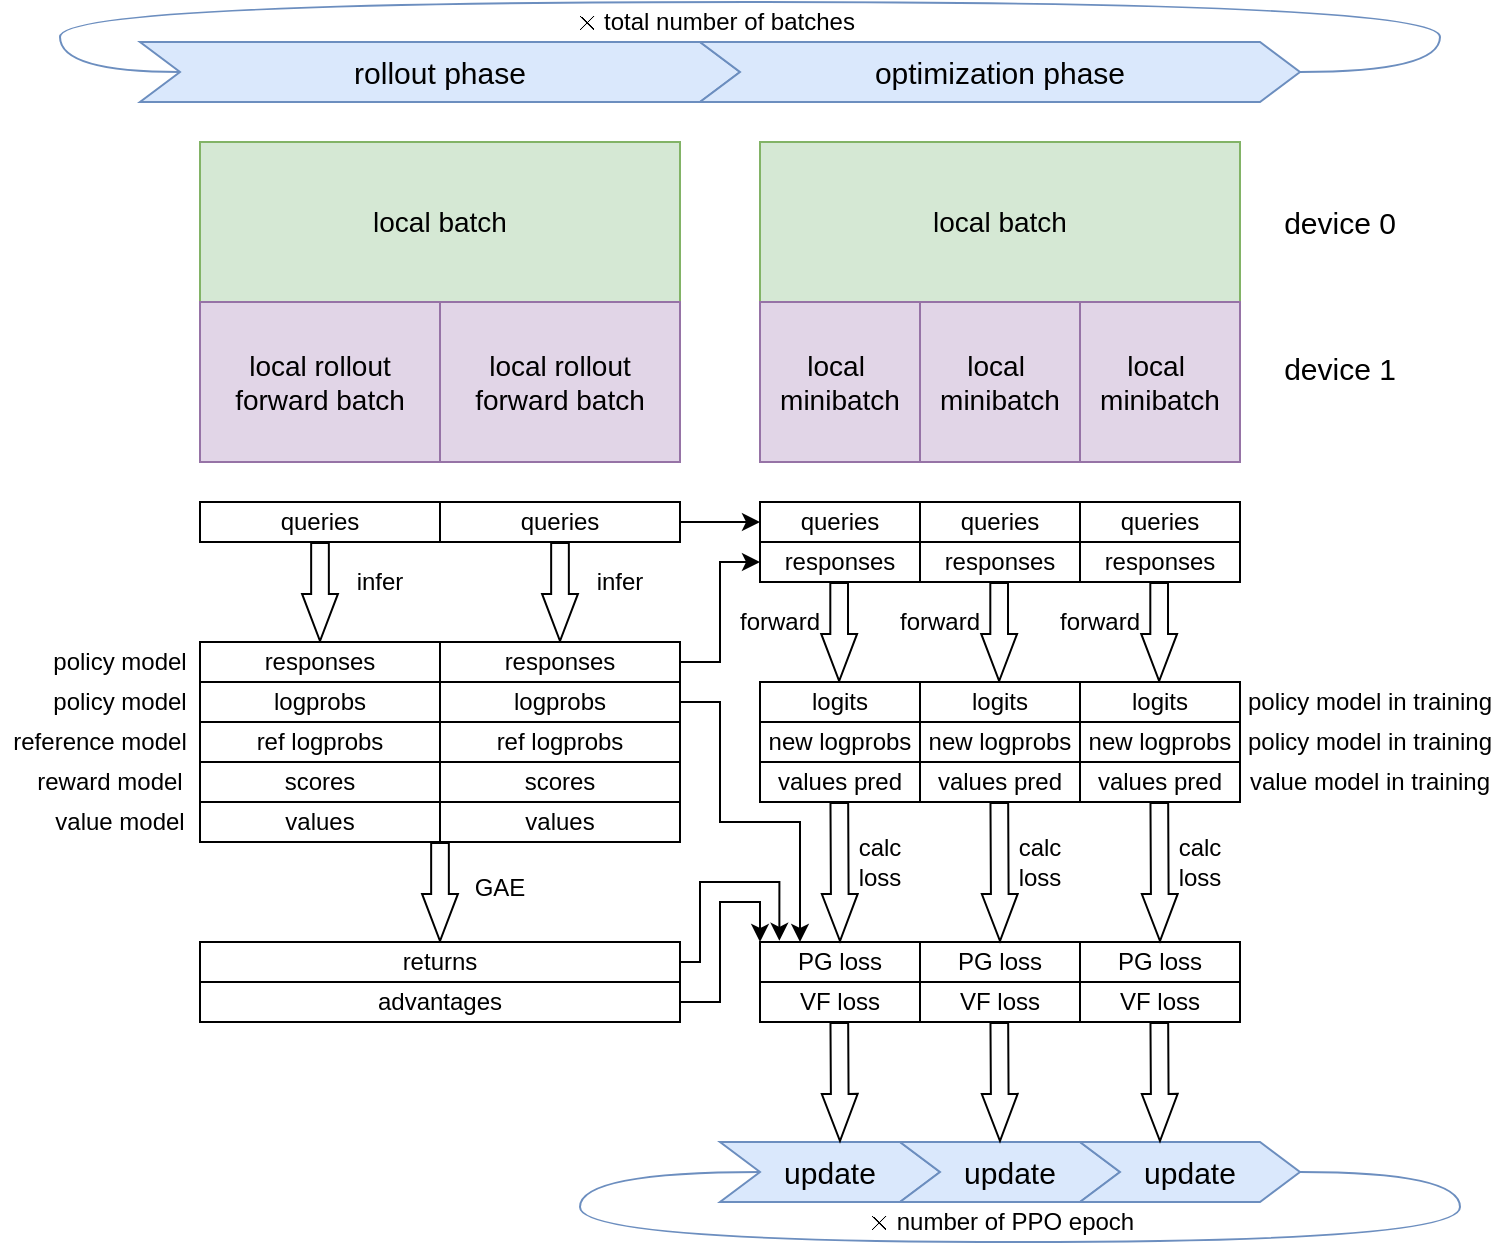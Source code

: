 <mxfile version="26.1.1">
  <diagram name="第 1 页" id="o_wTxtc2-0yIB_qB_CCE">
    <mxGraphModel dx="1936" dy="509" grid="1" gridSize="10" guides="1" tooltips="1" connect="1" arrows="1" fold="1" page="1" pageScale="1" pageWidth="1000" pageHeight="1000" math="1" shadow="0">
      <root>
        <mxCell id="0" />
        <mxCell id="1" parent="0" />
        <mxCell id="MWc_QNSN2_5JIcPaK6ld-1" value="local batch" style="rounded=0;whiteSpace=wrap;html=1;fillColor=#d5e8d4;strokeColor=#82b366;fontSize=14;" vertex="1" parent="1">
          <mxGeometry x="80" y="80" width="240" height="80" as="geometry" />
        </mxCell>
        <mxCell id="MWc_QNSN2_5JIcPaK6ld-11" value="local rollout&lt;div&gt;forward batch&lt;/div&gt;" style="rounded=0;whiteSpace=wrap;html=1;fillColor=#e1d5e7;strokeColor=#9673a6;fontSize=14;" vertex="1" parent="1">
          <mxGeometry x="80" y="160" width="120" height="80" as="geometry" />
        </mxCell>
        <mxCell id="MWc_QNSN2_5JIcPaK6ld-25" value="local rollout&lt;div&gt;forward batch&lt;/div&gt;" style="rounded=0;whiteSpace=wrap;html=1;fillColor=#e1d5e7;strokeColor=#9673a6;fontSize=14;" vertex="1" parent="1">
          <mxGeometry x="200" y="160" width="120" height="80" as="geometry" />
        </mxCell>
        <mxCell id="MWc_QNSN2_5JIcPaK6ld-26" value="queries" style="rounded=0;whiteSpace=wrap;html=1;" vertex="1" parent="1">
          <mxGeometry x="80" y="260" width="120" height="20" as="geometry" />
        </mxCell>
        <mxCell id="MWc_QNSN2_5JIcPaK6ld-27" value="" style="shape=flexArrow;endArrow=classic;html=1;rounded=0;exitX=0.5;exitY=1;exitDx=0;exitDy=0;endWidth=8.077;endSize=7.504;width=8.846;entryX=0.5;entryY=0;entryDx=0;entryDy=0;" edge="1" parent="1" source="MWc_QNSN2_5JIcPaK6ld-26" target="MWc_QNSN2_5JIcPaK6ld-28">
          <mxGeometry width="50" height="50" relative="1" as="geometry">
            <mxPoint x="150" y="320" as="sourcePoint" />
            <mxPoint x="140" y="330" as="targetPoint" />
            <Array as="points" />
          </mxGeometry>
        </mxCell>
        <mxCell id="MWc_QNSN2_5JIcPaK6ld-28" value="responses" style="rounded=0;whiteSpace=wrap;html=1;" vertex="1" parent="1">
          <mxGeometry x="80" y="330" width="120" height="20" as="geometry" />
        </mxCell>
        <mxCell id="MWc_QNSN2_5JIcPaK6ld-29" value="logprobs" style="rounded=0;whiteSpace=wrap;html=1;" vertex="1" parent="1">
          <mxGeometry x="80" y="350" width="120" height="20" as="geometry" />
        </mxCell>
        <mxCell id="MWc_QNSN2_5JIcPaK6ld-30" value="ref logprobs" style="rounded=0;whiteSpace=wrap;html=1;" vertex="1" parent="1">
          <mxGeometry x="80" y="370" width="120" height="20" as="geometry" />
        </mxCell>
        <mxCell id="MWc_QNSN2_5JIcPaK6ld-38" value="local batch" style="rounded=0;whiteSpace=wrap;html=1;fillColor=#d5e8d4;strokeColor=#82b366;fontSize=14;" vertex="1" parent="1">
          <mxGeometry x="360" y="80" width="240" height="80" as="geometry" />
        </mxCell>
        <mxCell id="MWc_QNSN2_5JIcPaK6ld-8" value="local&amp;nbsp;&lt;div&gt;minibatch&lt;/div&gt;" style="rounded=0;whiteSpace=wrap;html=1;fillColor=#e1d5e7;strokeColor=#9673a6;fontSize=14;" vertex="1" parent="1">
          <mxGeometry x="360" y="160" width="80" height="80" as="geometry" />
        </mxCell>
        <mxCell id="MWc_QNSN2_5JIcPaK6ld-9" value="local&amp;nbsp;&lt;div&gt;minibatch&lt;/div&gt;" style="rounded=0;whiteSpace=wrap;html=1;fillColor=#e1d5e7;strokeColor=#9673a6;fontSize=14;" vertex="1" parent="1">
          <mxGeometry x="440" y="160" width="80" height="80" as="geometry" />
        </mxCell>
        <mxCell id="MWc_QNSN2_5JIcPaK6ld-40" value="device 0" style="text;html=1;align=center;verticalAlign=middle;whiteSpace=wrap;rounded=0;fontSize=15;" vertex="1" parent="1">
          <mxGeometry x="600" y="107.5" width="100" height="25" as="geometry" />
        </mxCell>
        <mxCell id="MWc_QNSN2_5JIcPaK6ld-41" value="device 1" style="text;html=1;align=center;verticalAlign=middle;whiteSpace=wrap;rounded=0;fontSize=15;" vertex="1" parent="1">
          <mxGeometry x="600" y="180" width="100" height="25" as="geometry" />
        </mxCell>
        <mxCell id="MWc_QNSN2_5JIcPaK6ld-44" value="rollout phase" style="shape=step;perimeter=stepPerimeter;whiteSpace=wrap;html=1;fixedSize=1;fontSize=15;fillColor=#dae8fc;strokeColor=#6c8ebf;" vertex="1" parent="1">
          <mxGeometry x="50" y="30" width="300" height="30" as="geometry" />
        </mxCell>
        <mxCell id="MWc_QNSN2_5JIcPaK6ld-129" style="edgeStyle=orthogonalEdgeStyle;rounded=0;orthogonalLoop=1;jettySize=auto;html=1;exitX=1;exitY=0.5;exitDx=0;exitDy=0;entryX=0;entryY=0.5;entryDx=0;entryDy=0;curved=1;endArrow=none;startFill=0;fillColor=#dae8fc;strokeColor=#6c8ebf;" edge="1" parent="1" source="MWc_QNSN2_5JIcPaK6ld-45" target="MWc_QNSN2_5JIcPaK6ld-44">
          <mxGeometry relative="1" as="geometry">
            <Array as="points">
              <mxPoint x="700" y="45" />
              <mxPoint x="700" y="10" />
              <mxPoint x="10" y="10" />
              <mxPoint x="10" y="45" />
            </Array>
          </mxGeometry>
        </mxCell>
        <mxCell id="MWc_QNSN2_5JIcPaK6ld-45" value="optimization phase" style="shape=step;perimeter=stepPerimeter;whiteSpace=wrap;html=1;fixedSize=1;fontSize=15;fillColor=#dae8fc;strokeColor=#6c8ebf;" vertex="1" parent="1">
          <mxGeometry x="330" y="30" width="300" height="30" as="geometry" />
        </mxCell>
        <mxCell id="MWc_QNSN2_5JIcPaK6ld-78" style="edgeStyle=orthogonalEdgeStyle;rounded=0;orthogonalLoop=1;jettySize=auto;html=1;exitX=1;exitY=0.5;exitDx=0;exitDy=0;entryX=0;entryY=0.5;entryDx=0;entryDy=0;" edge="1" parent="1" source="MWc_QNSN2_5JIcPaK6ld-49" target="MWc_QNSN2_5JIcPaK6ld-69">
          <mxGeometry relative="1" as="geometry" />
        </mxCell>
        <mxCell id="MWc_QNSN2_5JIcPaK6ld-49" value="queries" style="rounded=0;whiteSpace=wrap;html=1;" vertex="1" parent="1">
          <mxGeometry x="200" y="260" width="120" height="20" as="geometry" />
        </mxCell>
        <mxCell id="MWc_QNSN2_5JIcPaK6ld-50" value="" style="shape=flexArrow;endArrow=classic;html=1;rounded=0;exitX=0.5;exitY=1;exitDx=0;exitDy=0;endWidth=8.077;endSize=7.504;width=8.846;entryX=0.5;entryY=0;entryDx=0;entryDy=0;" edge="1" parent="1" source="MWc_QNSN2_5JIcPaK6ld-49" target="MWc_QNSN2_5JIcPaK6ld-51">
          <mxGeometry width="50" height="50" relative="1" as="geometry">
            <mxPoint x="270" y="320" as="sourcePoint" />
            <mxPoint x="260" y="330" as="targetPoint" />
            <Array as="points" />
          </mxGeometry>
        </mxCell>
        <mxCell id="MWc_QNSN2_5JIcPaK6ld-79" style="edgeStyle=orthogonalEdgeStyle;rounded=0;orthogonalLoop=1;jettySize=auto;html=1;exitX=1;exitY=0.5;exitDx=0;exitDy=0;entryX=0;entryY=0.5;entryDx=0;entryDy=0;" edge="1" parent="1" source="MWc_QNSN2_5JIcPaK6ld-51" target="MWc_QNSN2_5JIcPaK6ld-70">
          <mxGeometry relative="1" as="geometry" />
        </mxCell>
        <mxCell id="MWc_QNSN2_5JIcPaK6ld-51" value="responses" style="rounded=0;whiteSpace=wrap;html=1;" vertex="1" parent="1">
          <mxGeometry x="200" y="330" width="120" height="20" as="geometry" />
        </mxCell>
        <mxCell id="MWc_QNSN2_5JIcPaK6ld-122" style="edgeStyle=orthogonalEdgeStyle;rounded=0;orthogonalLoop=1;jettySize=auto;html=1;exitX=1;exitY=0.5;exitDx=0;exitDy=0;entryX=0.25;entryY=0;entryDx=0;entryDy=0;" edge="1" parent="1" source="MWc_QNSN2_5JIcPaK6ld-52" target="MWc_QNSN2_5JIcPaK6ld-84">
          <mxGeometry relative="1" as="geometry">
            <Array as="points">
              <mxPoint x="340" y="360" />
              <mxPoint x="340" y="420" />
              <mxPoint x="380" y="420" />
            </Array>
          </mxGeometry>
        </mxCell>
        <mxCell id="MWc_QNSN2_5JIcPaK6ld-52" value="logprobs" style="rounded=0;whiteSpace=wrap;html=1;" vertex="1" parent="1">
          <mxGeometry x="200" y="350" width="120" height="20" as="geometry" />
        </mxCell>
        <mxCell id="MWc_QNSN2_5JIcPaK6ld-53" value="ref logprobs" style="rounded=0;whiteSpace=wrap;html=1;" vertex="1" parent="1">
          <mxGeometry x="200" y="370" width="120" height="20" as="geometry" />
        </mxCell>
        <mxCell id="MWc_QNSN2_5JIcPaK6ld-57" value="scores" style="rounded=0;whiteSpace=wrap;html=1;" vertex="1" parent="1">
          <mxGeometry x="80" y="390" width="120" height="20" as="geometry" />
        </mxCell>
        <mxCell id="MWc_QNSN2_5JIcPaK6ld-58" value="scores" style="rounded=0;whiteSpace=wrap;html=1;" vertex="1" parent="1">
          <mxGeometry x="200" y="390" width="120" height="20" as="geometry" />
        </mxCell>
        <mxCell id="MWc_QNSN2_5JIcPaK6ld-59" value="values" style="rounded=0;whiteSpace=wrap;html=1;" vertex="1" parent="1">
          <mxGeometry x="80" y="410" width="120" height="20" as="geometry" />
        </mxCell>
        <mxCell id="MWc_QNSN2_5JIcPaK6ld-60" value="values" style="rounded=0;whiteSpace=wrap;html=1;" vertex="1" parent="1">
          <mxGeometry x="200" y="410" width="120" height="20" as="geometry" />
        </mxCell>
        <mxCell id="MWc_QNSN2_5JIcPaK6ld-64" value="infer" style="text;html=1;align=center;verticalAlign=middle;whiteSpace=wrap;rounded=0;" vertex="1" parent="1">
          <mxGeometry x="150" y="290" width="40" height="20" as="geometry" />
        </mxCell>
        <mxCell id="MWc_QNSN2_5JIcPaK6ld-65" value="infer" style="text;html=1;align=center;verticalAlign=middle;whiteSpace=wrap;rounded=0;" vertex="1" parent="1">
          <mxGeometry x="270" y="290" width="40" height="20" as="geometry" />
        </mxCell>
        <mxCell id="MWc_QNSN2_5JIcPaK6ld-66" value="" style="shape=flexArrow;endArrow=classic;html=1;rounded=0;exitX=0.5;exitY=1;exitDx=0;exitDy=0;endWidth=8.077;endSize=7.504;width=8.846;entryX=0.5;entryY=0;entryDx=0;entryDy=0;" edge="1" parent="1">
          <mxGeometry width="50" height="50" relative="1" as="geometry">
            <mxPoint x="200" y="430" as="sourcePoint" />
            <mxPoint x="200" y="480" as="targetPoint" />
            <Array as="points" />
          </mxGeometry>
        </mxCell>
        <mxCell id="MWc_QNSN2_5JIcPaK6ld-67" value="returns" style="rounded=0;whiteSpace=wrap;html=1;" vertex="1" parent="1">
          <mxGeometry x="80" y="480" width="240" height="20" as="geometry" />
        </mxCell>
        <mxCell id="MWc_QNSN2_5JIcPaK6ld-124" style="edgeStyle=orthogonalEdgeStyle;rounded=0;orthogonalLoop=1;jettySize=auto;html=1;exitX=1;exitY=0.5;exitDx=0;exitDy=0;entryX=0;entryY=0;entryDx=0;entryDy=0;" edge="1" parent="1" source="MWc_QNSN2_5JIcPaK6ld-68" target="MWc_QNSN2_5JIcPaK6ld-84">
          <mxGeometry relative="1" as="geometry" />
        </mxCell>
        <mxCell id="MWc_QNSN2_5JIcPaK6ld-68" value="advantages" style="rounded=0;whiteSpace=wrap;html=1;" vertex="1" parent="1">
          <mxGeometry x="80" y="500" width="240" height="20" as="geometry" />
        </mxCell>
        <mxCell id="MWc_QNSN2_5JIcPaK6ld-69" value="queries" style="rounded=0;whiteSpace=wrap;html=1;" vertex="1" parent="1">
          <mxGeometry x="360" y="260" width="80" height="20" as="geometry" />
        </mxCell>
        <mxCell id="MWc_QNSN2_5JIcPaK6ld-70" value="responses" style="rounded=0;whiteSpace=wrap;html=1;" vertex="1" parent="1">
          <mxGeometry x="360" y="280" width="80" height="20" as="geometry" />
        </mxCell>
        <mxCell id="MWc_QNSN2_5JIcPaK6ld-71" value="" style="shape=flexArrow;endArrow=classic;html=1;rounded=0;exitX=0.5;exitY=1;exitDx=0;exitDy=0;endWidth=8.077;endSize=7.504;width=8.846;entryX=0.5;entryY=0;entryDx=0;entryDy=0;" edge="1" parent="1">
          <mxGeometry width="50" height="50" relative="1" as="geometry">
            <mxPoint x="399.58" y="300" as="sourcePoint" />
            <mxPoint x="399.58" y="350" as="targetPoint" />
            <Array as="points" />
          </mxGeometry>
        </mxCell>
        <mxCell id="MWc_QNSN2_5JIcPaK6ld-72" value="forward" style="text;html=1;align=center;verticalAlign=middle;whiteSpace=wrap;rounded=0;" vertex="1" parent="1">
          <mxGeometry x="350" y="310" width="40" height="20" as="geometry" />
        </mxCell>
        <mxCell id="MWc_QNSN2_5JIcPaK6ld-73" value="logits" style="rounded=0;whiteSpace=wrap;html=1;" vertex="1" parent="1">
          <mxGeometry x="360" y="350" width="80" height="20" as="geometry" />
        </mxCell>
        <mxCell id="MWc_QNSN2_5JIcPaK6ld-77" value="local&amp;nbsp;&lt;div&gt;minibatch&lt;/div&gt;" style="rounded=0;whiteSpace=wrap;html=1;fillColor=#e1d5e7;strokeColor=#9673a6;fontSize=14;" vertex="1" parent="1">
          <mxGeometry x="520" y="160" width="80" height="80" as="geometry" />
        </mxCell>
        <mxCell id="MWc_QNSN2_5JIcPaK6ld-80" value="GAE" style="text;html=1;align=center;verticalAlign=middle;whiteSpace=wrap;rounded=0;" vertex="1" parent="1">
          <mxGeometry x="210" y="443" width="40" height="20" as="geometry" />
        </mxCell>
        <mxCell id="MWc_QNSN2_5JIcPaK6ld-81" value="new logprobs" style="rounded=0;whiteSpace=wrap;html=1;" vertex="1" parent="1">
          <mxGeometry x="360" y="370" width="80" height="20" as="geometry" />
        </mxCell>
        <mxCell id="MWc_QNSN2_5JIcPaK6ld-84" value="PG loss" style="rounded=0;whiteSpace=wrap;html=1;" vertex="1" parent="1">
          <mxGeometry x="360" y="480" width="80" height="20" as="geometry" />
        </mxCell>
        <mxCell id="MWc_QNSN2_5JIcPaK6ld-85" value="VF loss" style="rounded=0;whiteSpace=wrap;html=1;" vertex="1" parent="1">
          <mxGeometry x="360" y="500" width="80" height="20" as="geometry" />
        </mxCell>
        <mxCell id="MWc_QNSN2_5JIcPaK6ld-86" value="queries" style="rounded=0;whiteSpace=wrap;html=1;" vertex="1" parent="1">
          <mxGeometry x="440" y="260" width="80" height="20" as="geometry" />
        </mxCell>
        <mxCell id="MWc_QNSN2_5JIcPaK6ld-87" value="responses" style="rounded=0;whiteSpace=wrap;html=1;" vertex="1" parent="1">
          <mxGeometry x="440" y="280" width="80" height="20" as="geometry" />
        </mxCell>
        <mxCell id="MWc_QNSN2_5JIcPaK6ld-88" value="" style="shape=flexArrow;endArrow=classic;html=1;rounded=0;exitX=0.5;exitY=1;exitDx=0;exitDy=0;endWidth=8.077;endSize=7.504;width=8.846;entryX=0.5;entryY=0;entryDx=0;entryDy=0;" edge="1" parent="1">
          <mxGeometry width="50" height="50" relative="1" as="geometry">
            <mxPoint x="479.58" y="300" as="sourcePoint" />
            <mxPoint x="479.58" y="350" as="targetPoint" />
            <Array as="points" />
          </mxGeometry>
        </mxCell>
        <mxCell id="MWc_QNSN2_5JIcPaK6ld-89" value="forward" style="text;html=1;align=center;verticalAlign=middle;whiteSpace=wrap;rounded=0;" vertex="1" parent="1">
          <mxGeometry x="430" y="310" width="40" height="20" as="geometry" />
        </mxCell>
        <mxCell id="MWc_QNSN2_5JIcPaK6ld-90" value="logits" style="rounded=0;whiteSpace=wrap;html=1;" vertex="1" parent="1">
          <mxGeometry x="440" y="350" width="80" height="20" as="geometry" />
        </mxCell>
        <mxCell id="MWc_QNSN2_5JIcPaK6ld-91" value="new logprobs" style="rounded=0;whiteSpace=wrap;html=1;" vertex="1" parent="1">
          <mxGeometry x="440" y="370" width="80" height="20" as="geometry" />
        </mxCell>
        <mxCell id="MWc_QNSN2_5JIcPaK6ld-92" value="PG loss" style="rounded=0;whiteSpace=wrap;html=1;" vertex="1" parent="1">
          <mxGeometry x="440" y="480" width="80" height="20" as="geometry" />
        </mxCell>
        <mxCell id="MWc_QNSN2_5JIcPaK6ld-93" value="VF loss" style="rounded=0;whiteSpace=wrap;html=1;" vertex="1" parent="1">
          <mxGeometry x="440" y="500" width="80" height="20" as="geometry" />
        </mxCell>
        <mxCell id="MWc_QNSN2_5JIcPaK6ld-94" value="queries" style="rounded=0;whiteSpace=wrap;html=1;" vertex="1" parent="1">
          <mxGeometry x="520" y="260" width="80" height="20" as="geometry" />
        </mxCell>
        <mxCell id="MWc_QNSN2_5JIcPaK6ld-95" value="responses" style="rounded=0;whiteSpace=wrap;html=1;" vertex="1" parent="1">
          <mxGeometry x="520" y="280" width="80" height="20" as="geometry" />
        </mxCell>
        <mxCell id="MWc_QNSN2_5JIcPaK6ld-96" value="" style="shape=flexArrow;endArrow=classic;html=1;rounded=0;exitX=0.5;exitY=1;exitDx=0;exitDy=0;endWidth=8.077;endSize=7.504;width=8.846;entryX=0.5;entryY=0;entryDx=0;entryDy=0;" edge="1" parent="1">
          <mxGeometry width="50" height="50" relative="1" as="geometry">
            <mxPoint x="559.58" y="300" as="sourcePoint" />
            <mxPoint x="559.58" y="350" as="targetPoint" />
            <Array as="points" />
          </mxGeometry>
        </mxCell>
        <mxCell id="MWc_QNSN2_5JIcPaK6ld-97" value="forward" style="text;html=1;align=center;verticalAlign=middle;whiteSpace=wrap;rounded=0;" vertex="1" parent="1">
          <mxGeometry x="510" y="310" width="40" height="20" as="geometry" />
        </mxCell>
        <mxCell id="MWc_QNSN2_5JIcPaK6ld-98" value="logits" style="rounded=0;whiteSpace=wrap;html=1;" vertex="1" parent="1">
          <mxGeometry x="520" y="350" width="80" height="20" as="geometry" />
        </mxCell>
        <mxCell id="MWc_QNSN2_5JIcPaK6ld-99" value="new logprobs" style="rounded=0;whiteSpace=wrap;html=1;" vertex="1" parent="1">
          <mxGeometry x="520" y="370" width="80" height="20" as="geometry" />
        </mxCell>
        <mxCell id="MWc_QNSN2_5JIcPaK6ld-100" value="PG loss" style="rounded=0;whiteSpace=wrap;html=1;" vertex="1" parent="1">
          <mxGeometry x="520" y="480" width="80" height="20" as="geometry" />
        </mxCell>
        <mxCell id="MWc_QNSN2_5JIcPaK6ld-101" value="VF loss" style="rounded=0;whiteSpace=wrap;html=1;" vertex="1" parent="1">
          <mxGeometry x="520" y="500" width="80" height="20" as="geometry" />
        </mxCell>
        <mxCell id="MWc_QNSN2_5JIcPaK6ld-102" value="" style="shape=flexArrow;endArrow=classic;html=1;rounded=0;exitX=0.5;exitY=1;exitDx=0;exitDy=0;endWidth=8.077;endSize=7.504;width=8.846;" edge="1" parent="1">
          <mxGeometry width="50" height="50" relative="1" as="geometry">
            <mxPoint x="399.66" y="410" as="sourcePoint" />
            <mxPoint x="400" y="480" as="targetPoint" />
            <Array as="points" />
          </mxGeometry>
        </mxCell>
        <mxCell id="MWc_QNSN2_5JIcPaK6ld-103" value="" style="shape=flexArrow;endArrow=classic;html=1;rounded=0;exitX=0.5;exitY=1;exitDx=0;exitDy=0;endWidth=8.077;endSize=7.504;width=8.846;" edge="1" parent="1">
          <mxGeometry width="50" height="50" relative="1" as="geometry">
            <mxPoint x="479.66" y="410" as="sourcePoint" />
            <mxPoint x="480" y="480" as="targetPoint" />
            <Array as="points" />
          </mxGeometry>
        </mxCell>
        <mxCell id="MWc_QNSN2_5JIcPaK6ld-104" value="" style="shape=flexArrow;endArrow=classic;html=1;rounded=0;endWidth=8.077;endSize=7.504;width=8.846;entryX=0.5;entryY=0;entryDx=0;entryDy=0;" edge="1" parent="1" target="MWc_QNSN2_5JIcPaK6ld-100">
          <mxGeometry width="50" height="50" relative="1" as="geometry">
            <mxPoint x="559.66" y="410" as="sourcePoint" />
            <mxPoint x="559.66" y="470" as="targetPoint" />
            <Array as="points" />
          </mxGeometry>
        </mxCell>
        <mxCell id="MWc_QNSN2_5JIcPaK6ld-113" value="values pred" style="rounded=0;whiteSpace=wrap;html=1;" vertex="1" parent="1">
          <mxGeometry x="360" y="390" width="80" height="20" as="geometry" />
        </mxCell>
        <mxCell id="MWc_QNSN2_5JIcPaK6ld-114" value="values pred" style="rounded=0;whiteSpace=wrap;html=1;" vertex="1" parent="1">
          <mxGeometry x="440" y="390" width="80" height="20" as="geometry" />
        </mxCell>
        <mxCell id="MWc_QNSN2_5JIcPaK6ld-115" value="values pred" style="rounded=0;whiteSpace=wrap;html=1;" vertex="1" parent="1">
          <mxGeometry x="520" y="390" width="80" height="20" as="geometry" />
        </mxCell>
        <mxCell id="MWc_QNSN2_5JIcPaK6ld-116" value="update" style="shape=step;perimeter=stepPerimeter;whiteSpace=wrap;html=1;fixedSize=1;fontSize=15;fillColor=#dae8fc;strokeColor=#6c8ebf;" vertex="1" parent="1">
          <mxGeometry x="340" y="580" width="110" height="30" as="geometry" />
        </mxCell>
        <mxCell id="MWc_QNSN2_5JIcPaK6ld-117" value="update" style="shape=step;perimeter=stepPerimeter;whiteSpace=wrap;html=1;fixedSize=1;fontSize=15;fillColor=#dae8fc;strokeColor=#6c8ebf;" vertex="1" parent="1">
          <mxGeometry x="430" y="580" width="110" height="30" as="geometry" />
        </mxCell>
        <mxCell id="MWc_QNSN2_5JIcPaK6ld-130" style="edgeStyle=orthogonalEdgeStyle;rounded=0;orthogonalLoop=1;jettySize=auto;html=1;exitX=1;exitY=0.5;exitDx=0;exitDy=0;entryX=0;entryY=0.5;entryDx=0;entryDy=0;curved=1;endArrow=none;startFill=0;fillColor=#dae8fc;strokeColor=#6c8ebf;" edge="1" parent="1" source="MWc_QNSN2_5JIcPaK6ld-118" target="MWc_QNSN2_5JIcPaK6ld-116">
          <mxGeometry relative="1" as="geometry">
            <Array as="points">
              <mxPoint x="710" y="595" />
              <mxPoint x="710" y="630" />
              <mxPoint x="270" y="630" />
              <mxPoint x="270" y="595" />
            </Array>
          </mxGeometry>
        </mxCell>
        <mxCell id="MWc_QNSN2_5JIcPaK6ld-118" value="update" style="shape=step;perimeter=stepPerimeter;whiteSpace=wrap;html=1;fixedSize=1;fontSize=15;fillColor=#dae8fc;strokeColor=#6c8ebf;" vertex="1" parent="1">
          <mxGeometry x="520" y="580" width="110" height="30" as="geometry" />
        </mxCell>
        <mxCell id="MWc_QNSN2_5JIcPaK6ld-119" value="" style="shape=flexArrow;endArrow=classic;html=1;rounded=0;exitX=0.5;exitY=1;exitDx=0;exitDy=0;endWidth=8.077;endSize=7.504;width=8.846;" edge="1" parent="1">
          <mxGeometry width="50" height="50" relative="1" as="geometry">
            <mxPoint x="399.66" y="520" as="sourcePoint" />
            <mxPoint x="400" y="580" as="targetPoint" />
            <Array as="points" />
          </mxGeometry>
        </mxCell>
        <mxCell id="MWc_QNSN2_5JIcPaK6ld-120" value="" style="shape=flexArrow;endArrow=classic;html=1;rounded=0;exitX=0.5;exitY=1;exitDx=0;exitDy=0;endWidth=8.077;endSize=7.504;width=8.846;" edge="1" parent="1">
          <mxGeometry width="50" height="50" relative="1" as="geometry">
            <mxPoint x="479.66" y="520" as="sourcePoint" />
            <mxPoint x="480" y="580" as="targetPoint" />
            <Array as="points" />
          </mxGeometry>
        </mxCell>
        <mxCell id="MWc_QNSN2_5JIcPaK6ld-121" value="" style="shape=flexArrow;endArrow=classic;html=1;rounded=0;exitX=0.5;exitY=1;exitDx=0;exitDy=0;endWidth=8.077;endSize=7.504;width=8.846;" edge="1" parent="1">
          <mxGeometry width="50" height="50" relative="1" as="geometry">
            <mxPoint x="559.66" y="520" as="sourcePoint" />
            <mxPoint x="560" y="580" as="targetPoint" />
            <Array as="points" />
          </mxGeometry>
        </mxCell>
        <mxCell id="MWc_QNSN2_5JIcPaK6ld-123" style="edgeStyle=orthogonalEdgeStyle;rounded=0;orthogonalLoop=1;jettySize=auto;html=1;exitX=1;exitY=0.5;exitDx=0;exitDy=0;entryX=0.121;entryY=-0.031;entryDx=0;entryDy=0;entryPerimeter=0;" edge="1" parent="1" source="MWc_QNSN2_5JIcPaK6ld-67" target="MWc_QNSN2_5JIcPaK6ld-84">
          <mxGeometry relative="1" as="geometry">
            <Array as="points">
              <mxPoint x="330" y="490" />
              <mxPoint x="330" y="450" />
              <mxPoint x="370" y="450" />
            </Array>
          </mxGeometry>
        </mxCell>
        <mxCell id="MWc_QNSN2_5JIcPaK6ld-125" value="calc&lt;div&gt;loss&lt;/div&gt;" style="text;html=1;align=center;verticalAlign=middle;whiteSpace=wrap;rounded=0;" vertex="1" parent="1">
          <mxGeometry x="400" y="430" width="40" height="20" as="geometry" />
        </mxCell>
        <mxCell id="MWc_QNSN2_5JIcPaK6ld-127" value="calc&lt;div&gt;loss&lt;/div&gt;" style="text;html=1;align=center;verticalAlign=middle;whiteSpace=wrap;rounded=0;" vertex="1" parent="1">
          <mxGeometry x="480" y="430" width="40" height="20" as="geometry" />
        </mxCell>
        <mxCell id="MWc_QNSN2_5JIcPaK6ld-128" value="calc&lt;div&gt;loss&lt;/div&gt;" style="text;html=1;align=center;verticalAlign=middle;whiteSpace=wrap;rounded=0;" vertex="1" parent="1">
          <mxGeometry x="560" y="430" width="40" height="20" as="geometry" />
        </mxCell>
        <mxCell id="MWc_QNSN2_5JIcPaK6ld-132" value="\(\times\) total number of batches" style="text;html=1;align=center;verticalAlign=middle;whiteSpace=wrap;rounded=0;" vertex="1" parent="1">
          <mxGeometry x="235" y="10" width="205" height="20" as="geometry" />
        </mxCell>
        <mxCell id="MWc_QNSN2_5JIcPaK6ld-133" value="\(\times\) number of PPO epoch" style="text;html=1;align=center;verticalAlign=middle;whiteSpace=wrap;rounded=0;" vertex="1" parent="1">
          <mxGeometry x="377.5" y="610" width="205" height="20" as="geometry" />
        </mxCell>
        <mxCell id="MWc_QNSN2_5JIcPaK6ld-194" value="policy model" style="text;html=1;align=center;verticalAlign=middle;whiteSpace=wrap;rounded=0;" vertex="1" parent="1">
          <mxGeometry y="332.5" width="80" height="15" as="geometry" />
        </mxCell>
        <mxCell id="MWc_QNSN2_5JIcPaK6ld-196" value="policy model" style="text;html=1;align=center;verticalAlign=middle;whiteSpace=wrap;rounded=0;" vertex="1" parent="1">
          <mxGeometry y="352.5" width="80" height="15" as="geometry" />
        </mxCell>
        <mxCell id="MWc_QNSN2_5JIcPaK6ld-197" value="reference model" style="text;html=1;align=center;verticalAlign=middle;whiteSpace=wrap;rounded=0;" vertex="1" parent="1">
          <mxGeometry x="-20" y="372.5" width="100" height="15" as="geometry" />
        </mxCell>
        <mxCell id="MWc_QNSN2_5JIcPaK6ld-198" value="reward model" style="text;html=1;align=center;verticalAlign=middle;whiteSpace=wrap;rounded=0;" vertex="1" parent="1">
          <mxGeometry x="-10" y="392.5" width="90" height="15" as="geometry" />
        </mxCell>
        <mxCell id="MWc_QNSN2_5JIcPaK6ld-199" value="value model" style="text;html=1;align=center;verticalAlign=middle;whiteSpace=wrap;rounded=0;" vertex="1" parent="1">
          <mxGeometry x="-5" y="412.5" width="90" height="15" as="geometry" />
        </mxCell>
        <mxCell id="MWc_QNSN2_5JIcPaK6ld-200" value="policy model in training" style="text;html=1;align=center;verticalAlign=middle;whiteSpace=wrap;rounded=0;" vertex="1" parent="1">
          <mxGeometry x="600" y="352.5" width="130" height="15" as="geometry" />
        </mxCell>
        <mxCell id="MWc_QNSN2_5JIcPaK6ld-204" value="policy model in training" style="text;html=1;align=center;verticalAlign=middle;whiteSpace=wrap;rounded=0;" vertex="1" parent="1">
          <mxGeometry x="600" y="372.5" width="130" height="15" as="geometry" />
        </mxCell>
        <mxCell id="MWc_QNSN2_5JIcPaK6ld-205" value="value model in training" style="text;html=1;align=center;verticalAlign=middle;whiteSpace=wrap;rounded=0;" vertex="1" parent="1">
          <mxGeometry x="600" y="392.5" width="130" height="15" as="geometry" />
        </mxCell>
      </root>
    </mxGraphModel>
  </diagram>
</mxfile>
